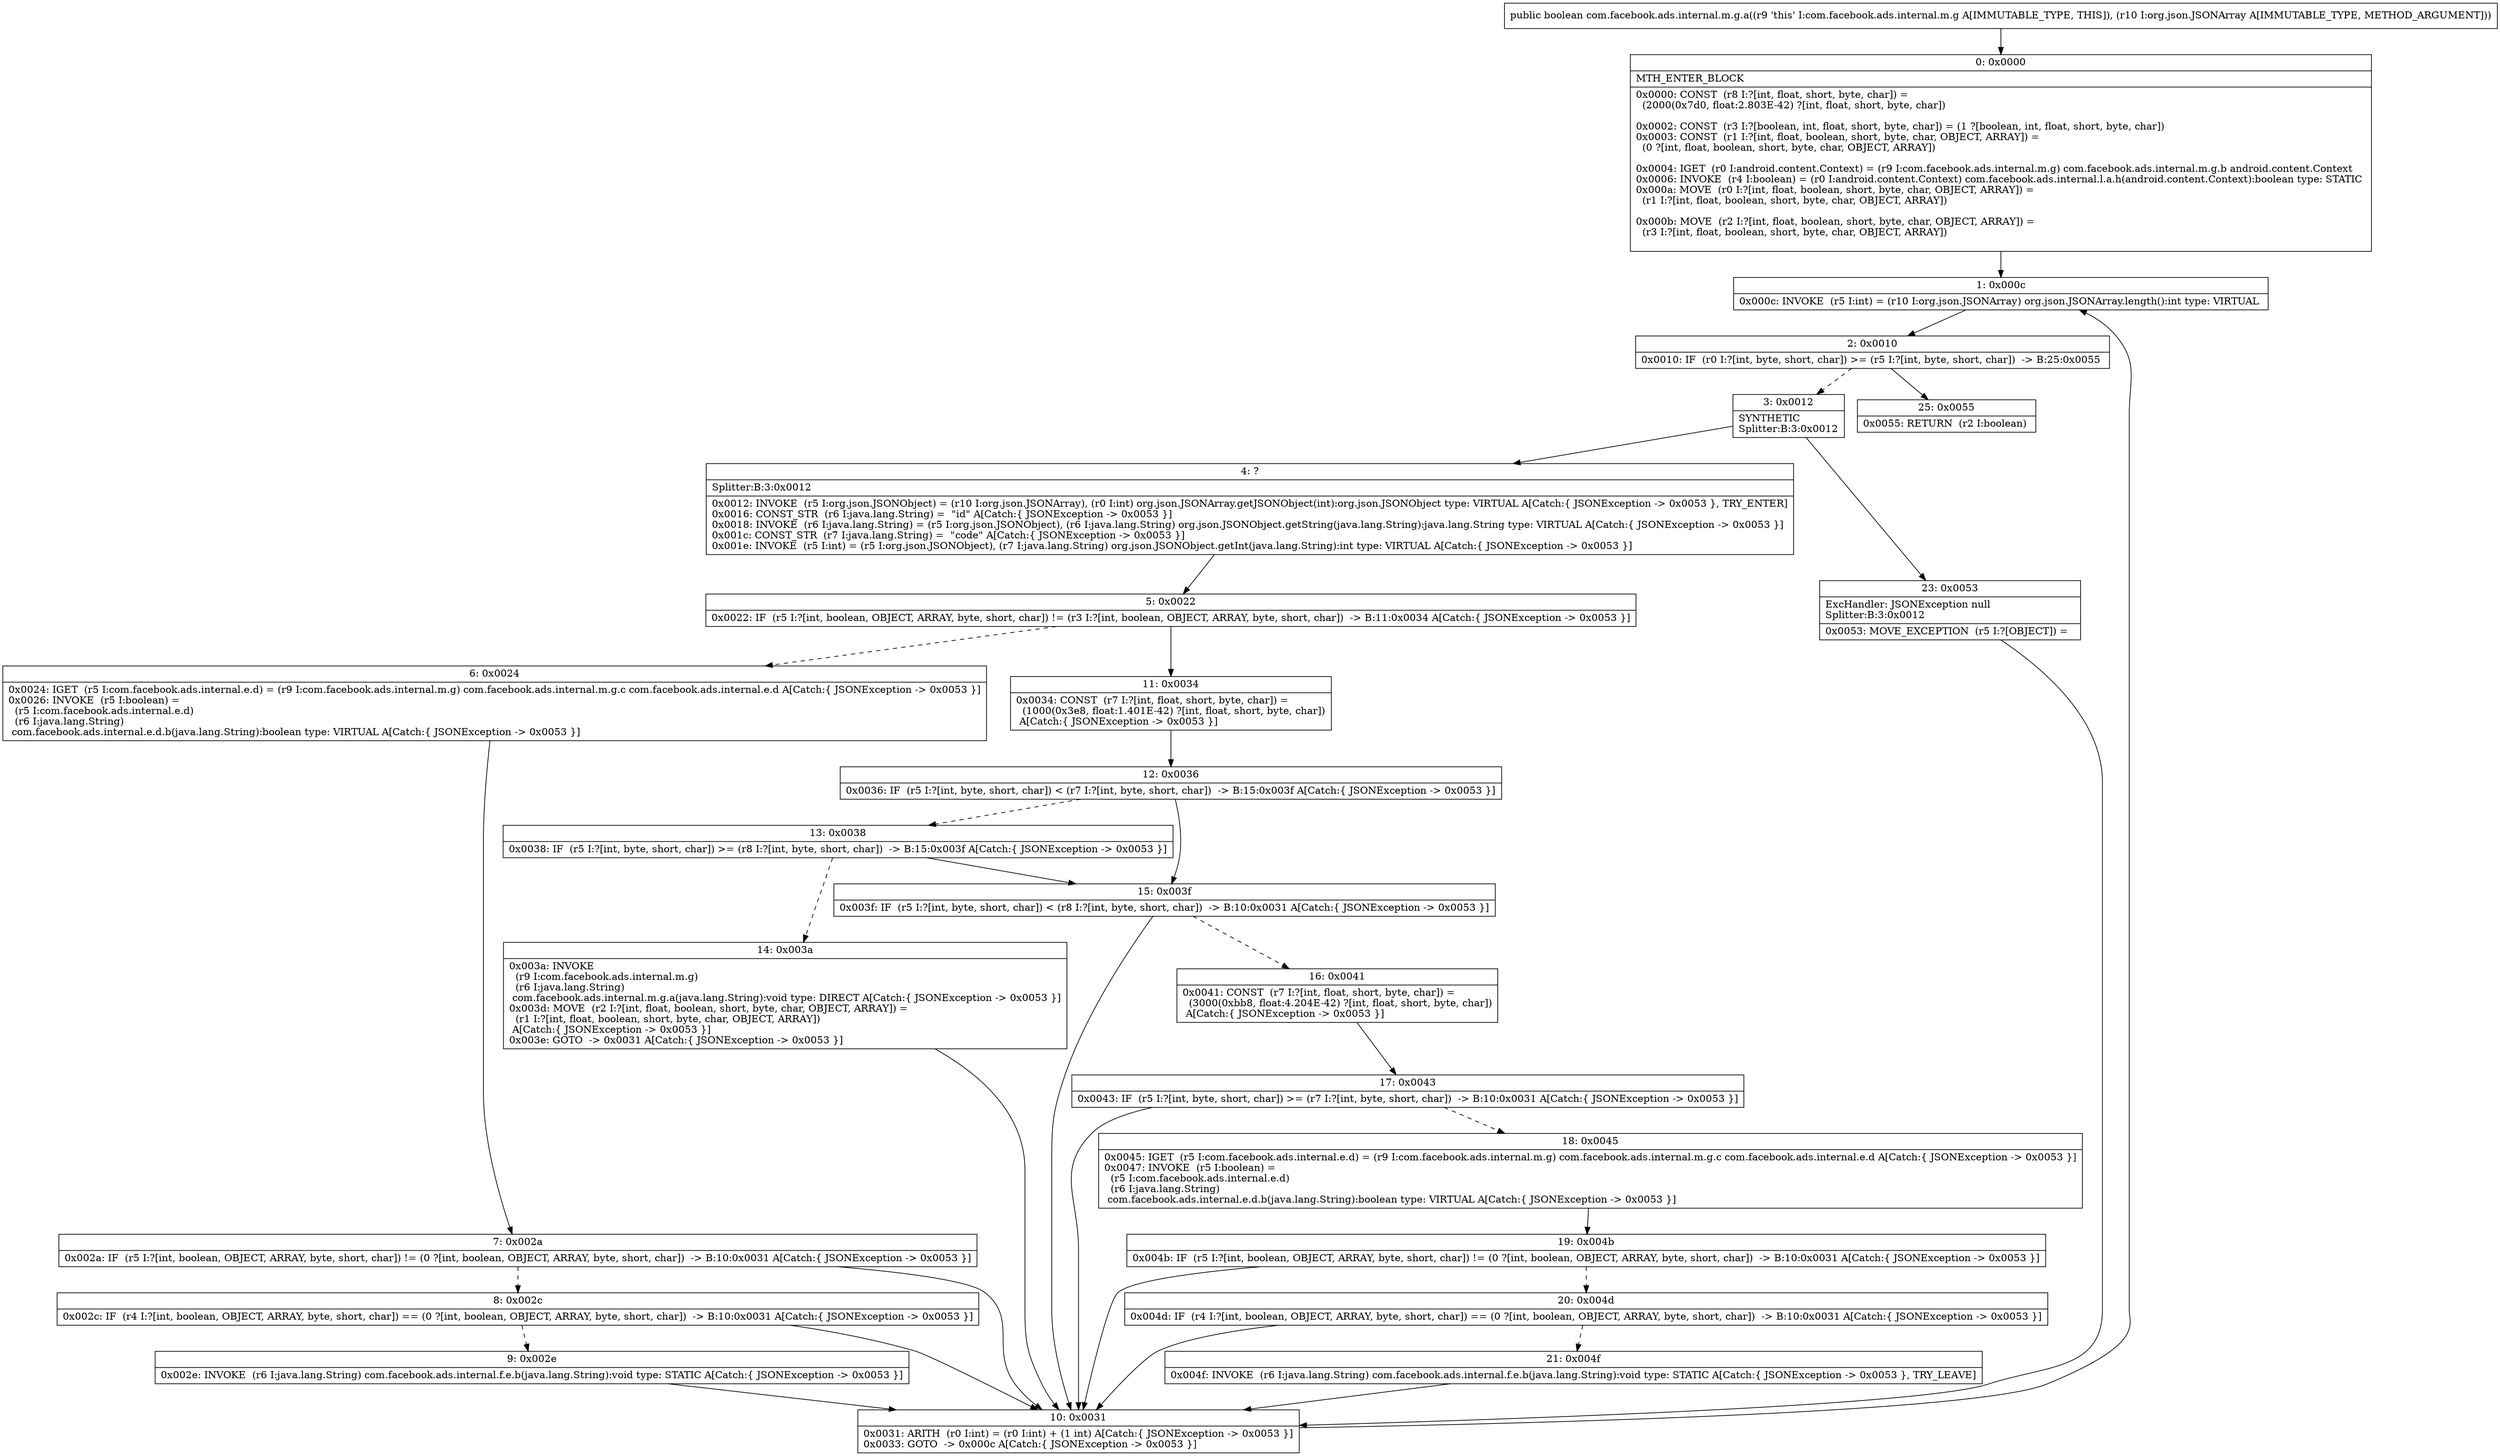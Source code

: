 digraph "CFG forcom.facebook.ads.internal.m.g.a(Lorg\/json\/JSONArray;)Z" {
Node_0 [shape=record,label="{0\:\ 0x0000|MTH_ENTER_BLOCK\l|0x0000: CONST  (r8 I:?[int, float, short, byte, char]) = \l  (2000(0x7d0, float:2.803E\-42) ?[int, float, short, byte, char])\l \l0x0002: CONST  (r3 I:?[boolean, int, float, short, byte, char]) = (1 ?[boolean, int, float, short, byte, char]) \l0x0003: CONST  (r1 I:?[int, float, boolean, short, byte, char, OBJECT, ARRAY]) = \l  (0 ?[int, float, boolean, short, byte, char, OBJECT, ARRAY])\l \l0x0004: IGET  (r0 I:android.content.Context) = (r9 I:com.facebook.ads.internal.m.g) com.facebook.ads.internal.m.g.b android.content.Context \l0x0006: INVOKE  (r4 I:boolean) = (r0 I:android.content.Context) com.facebook.ads.internal.l.a.h(android.content.Context):boolean type: STATIC \l0x000a: MOVE  (r0 I:?[int, float, boolean, short, byte, char, OBJECT, ARRAY]) = \l  (r1 I:?[int, float, boolean, short, byte, char, OBJECT, ARRAY])\l \l0x000b: MOVE  (r2 I:?[int, float, boolean, short, byte, char, OBJECT, ARRAY]) = \l  (r3 I:?[int, float, boolean, short, byte, char, OBJECT, ARRAY])\l \l}"];
Node_1 [shape=record,label="{1\:\ 0x000c|0x000c: INVOKE  (r5 I:int) = (r10 I:org.json.JSONArray) org.json.JSONArray.length():int type: VIRTUAL \l}"];
Node_2 [shape=record,label="{2\:\ 0x0010|0x0010: IF  (r0 I:?[int, byte, short, char]) \>= (r5 I:?[int, byte, short, char])  \-\> B:25:0x0055 \l}"];
Node_3 [shape=record,label="{3\:\ 0x0012|SYNTHETIC\lSplitter:B:3:0x0012\l}"];
Node_4 [shape=record,label="{4\:\ ?|Splitter:B:3:0x0012\l|0x0012: INVOKE  (r5 I:org.json.JSONObject) = (r10 I:org.json.JSONArray), (r0 I:int) org.json.JSONArray.getJSONObject(int):org.json.JSONObject type: VIRTUAL A[Catch:\{ JSONException \-\> 0x0053 \}, TRY_ENTER]\l0x0016: CONST_STR  (r6 I:java.lang.String) =  \"id\" A[Catch:\{ JSONException \-\> 0x0053 \}]\l0x0018: INVOKE  (r6 I:java.lang.String) = (r5 I:org.json.JSONObject), (r6 I:java.lang.String) org.json.JSONObject.getString(java.lang.String):java.lang.String type: VIRTUAL A[Catch:\{ JSONException \-\> 0x0053 \}]\l0x001c: CONST_STR  (r7 I:java.lang.String) =  \"code\" A[Catch:\{ JSONException \-\> 0x0053 \}]\l0x001e: INVOKE  (r5 I:int) = (r5 I:org.json.JSONObject), (r7 I:java.lang.String) org.json.JSONObject.getInt(java.lang.String):int type: VIRTUAL A[Catch:\{ JSONException \-\> 0x0053 \}]\l}"];
Node_5 [shape=record,label="{5\:\ 0x0022|0x0022: IF  (r5 I:?[int, boolean, OBJECT, ARRAY, byte, short, char]) != (r3 I:?[int, boolean, OBJECT, ARRAY, byte, short, char])  \-\> B:11:0x0034 A[Catch:\{ JSONException \-\> 0x0053 \}]\l}"];
Node_6 [shape=record,label="{6\:\ 0x0024|0x0024: IGET  (r5 I:com.facebook.ads.internal.e.d) = (r9 I:com.facebook.ads.internal.m.g) com.facebook.ads.internal.m.g.c com.facebook.ads.internal.e.d A[Catch:\{ JSONException \-\> 0x0053 \}]\l0x0026: INVOKE  (r5 I:boolean) = \l  (r5 I:com.facebook.ads.internal.e.d)\l  (r6 I:java.lang.String)\l com.facebook.ads.internal.e.d.b(java.lang.String):boolean type: VIRTUAL A[Catch:\{ JSONException \-\> 0x0053 \}]\l}"];
Node_7 [shape=record,label="{7\:\ 0x002a|0x002a: IF  (r5 I:?[int, boolean, OBJECT, ARRAY, byte, short, char]) != (0 ?[int, boolean, OBJECT, ARRAY, byte, short, char])  \-\> B:10:0x0031 A[Catch:\{ JSONException \-\> 0x0053 \}]\l}"];
Node_8 [shape=record,label="{8\:\ 0x002c|0x002c: IF  (r4 I:?[int, boolean, OBJECT, ARRAY, byte, short, char]) == (0 ?[int, boolean, OBJECT, ARRAY, byte, short, char])  \-\> B:10:0x0031 A[Catch:\{ JSONException \-\> 0x0053 \}]\l}"];
Node_9 [shape=record,label="{9\:\ 0x002e|0x002e: INVOKE  (r6 I:java.lang.String) com.facebook.ads.internal.f.e.b(java.lang.String):void type: STATIC A[Catch:\{ JSONException \-\> 0x0053 \}]\l}"];
Node_10 [shape=record,label="{10\:\ 0x0031|0x0031: ARITH  (r0 I:int) = (r0 I:int) + (1 int) A[Catch:\{ JSONException \-\> 0x0053 \}]\l0x0033: GOTO  \-\> 0x000c A[Catch:\{ JSONException \-\> 0x0053 \}]\l}"];
Node_11 [shape=record,label="{11\:\ 0x0034|0x0034: CONST  (r7 I:?[int, float, short, byte, char]) = \l  (1000(0x3e8, float:1.401E\-42) ?[int, float, short, byte, char])\l A[Catch:\{ JSONException \-\> 0x0053 \}]\l}"];
Node_12 [shape=record,label="{12\:\ 0x0036|0x0036: IF  (r5 I:?[int, byte, short, char]) \< (r7 I:?[int, byte, short, char])  \-\> B:15:0x003f A[Catch:\{ JSONException \-\> 0x0053 \}]\l}"];
Node_13 [shape=record,label="{13\:\ 0x0038|0x0038: IF  (r5 I:?[int, byte, short, char]) \>= (r8 I:?[int, byte, short, char])  \-\> B:15:0x003f A[Catch:\{ JSONException \-\> 0x0053 \}]\l}"];
Node_14 [shape=record,label="{14\:\ 0x003a|0x003a: INVOKE  \l  (r9 I:com.facebook.ads.internal.m.g)\l  (r6 I:java.lang.String)\l com.facebook.ads.internal.m.g.a(java.lang.String):void type: DIRECT A[Catch:\{ JSONException \-\> 0x0053 \}]\l0x003d: MOVE  (r2 I:?[int, float, boolean, short, byte, char, OBJECT, ARRAY]) = \l  (r1 I:?[int, float, boolean, short, byte, char, OBJECT, ARRAY])\l A[Catch:\{ JSONException \-\> 0x0053 \}]\l0x003e: GOTO  \-\> 0x0031 A[Catch:\{ JSONException \-\> 0x0053 \}]\l}"];
Node_15 [shape=record,label="{15\:\ 0x003f|0x003f: IF  (r5 I:?[int, byte, short, char]) \< (r8 I:?[int, byte, short, char])  \-\> B:10:0x0031 A[Catch:\{ JSONException \-\> 0x0053 \}]\l}"];
Node_16 [shape=record,label="{16\:\ 0x0041|0x0041: CONST  (r7 I:?[int, float, short, byte, char]) = \l  (3000(0xbb8, float:4.204E\-42) ?[int, float, short, byte, char])\l A[Catch:\{ JSONException \-\> 0x0053 \}]\l}"];
Node_17 [shape=record,label="{17\:\ 0x0043|0x0043: IF  (r5 I:?[int, byte, short, char]) \>= (r7 I:?[int, byte, short, char])  \-\> B:10:0x0031 A[Catch:\{ JSONException \-\> 0x0053 \}]\l}"];
Node_18 [shape=record,label="{18\:\ 0x0045|0x0045: IGET  (r5 I:com.facebook.ads.internal.e.d) = (r9 I:com.facebook.ads.internal.m.g) com.facebook.ads.internal.m.g.c com.facebook.ads.internal.e.d A[Catch:\{ JSONException \-\> 0x0053 \}]\l0x0047: INVOKE  (r5 I:boolean) = \l  (r5 I:com.facebook.ads.internal.e.d)\l  (r6 I:java.lang.String)\l com.facebook.ads.internal.e.d.b(java.lang.String):boolean type: VIRTUAL A[Catch:\{ JSONException \-\> 0x0053 \}]\l}"];
Node_19 [shape=record,label="{19\:\ 0x004b|0x004b: IF  (r5 I:?[int, boolean, OBJECT, ARRAY, byte, short, char]) != (0 ?[int, boolean, OBJECT, ARRAY, byte, short, char])  \-\> B:10:0x0031 A[Catch:\{ JSONException \-\> 0x0053 \}]\l}"];
Node_20 [shape=record,label="{20\:\ 0x004d|0x004d: IF  (r4 I:?[int, boolean, OBJECT, ARRAY, byte, short, char]) == (0 ?[int, boolean, OBJECT, ARRAY, byte, short, char])  \-\> B:10:0x0031 A[Catch:\{ JSONException \-\> 0x0053 \}]\l}"];
Node_21 [shape=record,label="{21\:\ 0x004f|0x004f: INVOKE  (r6 I:java.lang.String) com.facebook.ads.internal.f.e.b(java.lang.String):void type: STATIC A[Catch:\{ JSONException \-\> 0x0053 \}, TRY_LEAVE]\l}"];
Node_23 [shape=record,label="{23\:\ 0x0053|ExcHandler: JSONException null\lSplitter:B:3:0x0012\l|0x0053: MOVE_EXCEPTION  (r5 I:?[OBJECT]) =  \l}"];
Node_25 [shape=record,label="{25\:\ 0x0055|0x0055: RETURN  (r2 I:boolean) \l}"];
MethodNode[shape=record,label="{public boolean com.facebook.ads.internal.m.g.a((r9 'this' I:com.facebook.ads.internal.m.g A[IMMUTABLE_TYPE, THIS]), (r10 I:org.json.JSONArray A[IMMUTABLE_TYPE, METHOD_ARGUMENT])) }"];
MethodNode -> Node_0;
Node_0 -> Node_1;
Node_1 -> Node_2;
Node_2 -> Node_3[style=dashed];
Node_2 -> Node_25;
Node_3 -> Node_4;
Node_3 -> Node_23;
Node_4 -> Node_5;
Node_5 -> Node_6[style=dashed];
Node_5 -> Node_11;
Node_6 -> Node_7;
Node_7 -> Node_8[style=dashed];
Node_7 -> Node_10;
Node_8 -> Node_9[style=dashed];
Node_8 -> Node_10;
Node_9 -> Node_10;
Node_10 -> Node_1;
Node_11 -> Node_12;
Node_12 -> Node_13[style=dashed];
Node_12 -> Node_15;
Node_13 -> Node_14[style=dashed];
Node_13 -> Node_15;
Node_14 -> Node_10;
Node_15 -> Node_10;
Node_15 -> Node_16[style=dashed];
Node_16 -> Node_17;
Node_17 -> Node_10;
Node_17 -> Node_18[style=dashed];
Node_18 -> Node_19;
Node_19 -> Node_10;
Node_19 -> Node_20[style=dashed];
Node_20 -> Node_10;
Node_20 -> Node_21[style=dashed];
Node_21 -> Node_10;
Node_23 -> Node_10;
}

